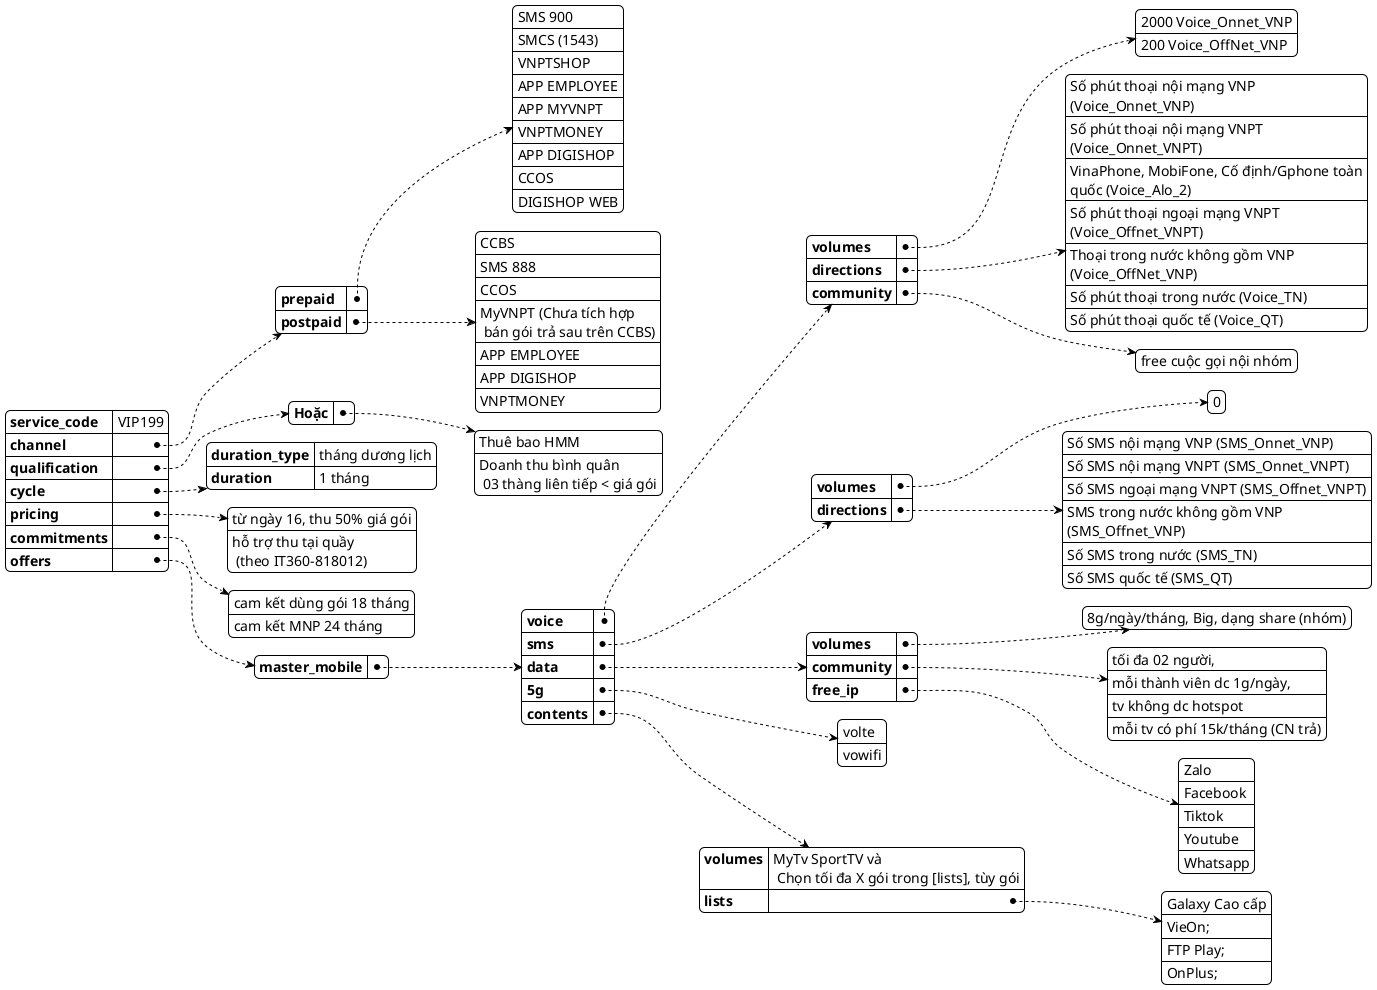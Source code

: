 @startyaml
!theme plain

service_code: VIP199
channel:
	prepaid:
		- SMS 900
		- SMCS (1543)
		- VNPTSHOP
		- APP EMPLOYEE
		- APP MYVNPT
		- VNPTMONEY
		- APP DIGISHOP
		- CCOS
		- DIGISHOP WEB
	postpaid:
		- CCBS
		- SMS 888
		- CCOS
		- MyVNPT (Chưa tích hợp \n bán gói trả sau trên CCBS)
		- APP EMPLOYEE
		- APP DIGISHOP
		- VNPTMONEY

qualification:
	Hoặc:
	    - Thuê bao HMM
		- Doanh thu bình quân \n 03 thàng liên tiếp < giá gói
cycle:
    duration_type: tháng dương lịch
    duration: 1 tháng
pricing:
    price: 199,000 vnd
    notes:
		- từ ngày 16, thu 50% giá gói
        - hỗ trợ thu tại quầy \n (theo IT360-818012)
commitments:
    - cam kết dùng gói 18 tháng
    - cam kết MNP 24 tháng
offers:
	master_mobile:
		voice:
			volumes:
				- 2000 Voice_Onnet_VNP
				- 200 Voice_OffNet_VNP
			directions:
				- Số phút thoại nội mạng VNP (Voice_Onnet_VNP)
				- Số phút thoại nội mạng VNPT (Voice_Onnet_VNPT)
				- VinaPhone, MobiFone, Cố định/Gphone toàn quốc (Voice_Alo_2)
				- Số phút thoại ngoại mạng VNPT (Voice_Offnet_VNPT)
				- Thoại trong nước không gồm VNP (Voice_OffNet_VNP)
				- Số phút thoại trong nước (Voice_TN)
				- Số phút thoại quốc tế (Voice_QT)
			community:
			    - free cuộc gọi nội nhóm
		sms:
			volumes:
				- 0
			directions:
				- Số SMS nội mạng VNP (SMS_Onnet_VNP)
				- Số SMS nội mạng VNPT (SMS_Onnet_VNPT)
				- Số SMS ngoại mạng VNPT (SMS_Offnet_VNPT)
				- SMS trong nước không gồm VNP (SMS_Offnet_VNP)
				- Số SMS trong nước (SMS_TN)
				- Số SMS quốc tế (SMS_QT)
		data:
			volumes:
				- 8g/ngày/tháng, Big, dạng share (nhóm)
			community:
			    - tối đa 02 người,
			    - mỗi thành viên dc 1g/ngày,
			    - tv không dc hotspot
                - mỗi tv có phí 15k/tháng (CN trả)
			free_ip:
				- Zalo
				- Facebook
				- Tiktok
				- Youtube
				- Whatsapp
		5g:
			- volte
			- vowifi
		contents:
			volumes: MyTv SportTV và \n Chọn tối đa X gói trong [lists], tùy gói
			lists:
				- Galaxy Cao cấp
				- VieOn;
				- FTP Play;
				- OnPlus;
@endyaml